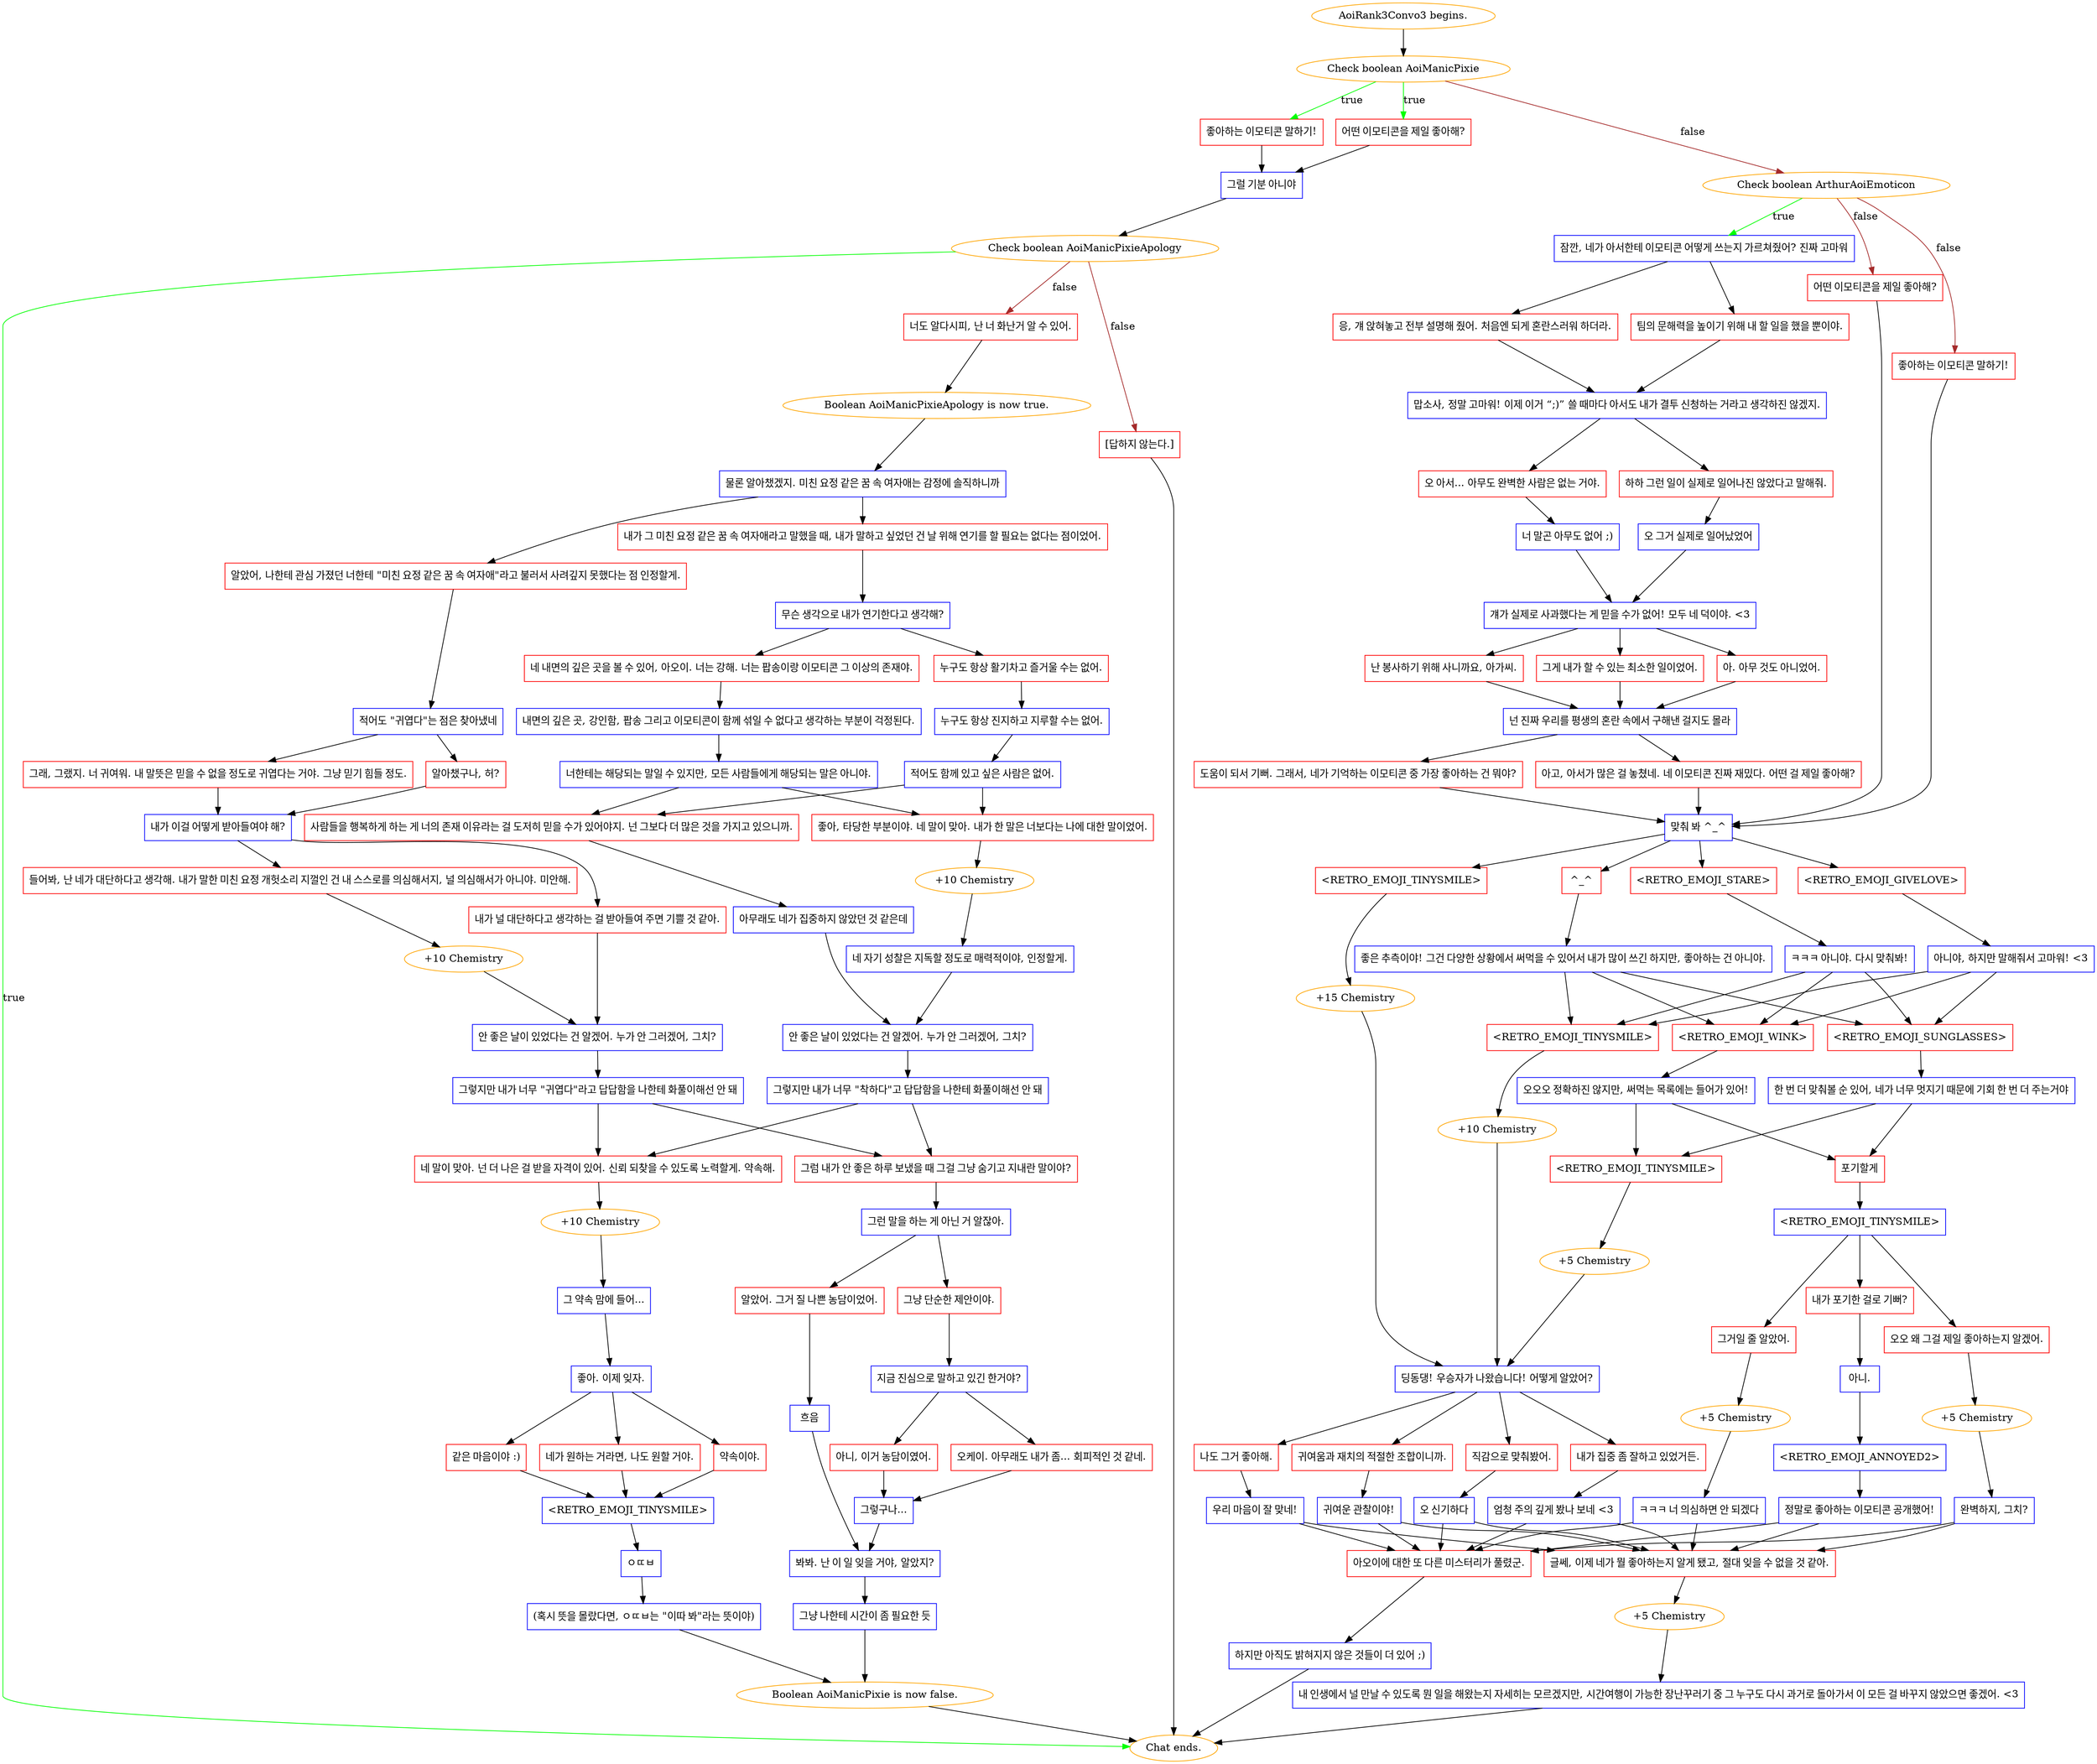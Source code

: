 digraph {
	"AoiRank3Convo3 begins." [color=orange];
		"AoiRank3Convo3 begins." -> j143323039;
	j143323039 [label="Check boolean AoiManicPixie",color=orange];
		j143323039 -> j679785386 [label=true,color=green];
		j143323039 -> j3957394150 [label=true,color=green];
		j143323039 -> j1479617161 [label=false,color=brown];
	j679785386 [label="어떤 이모티콘을 제일 좋아해?",shape=box,color=red];
		j679785386 -> j1102469817;
	j3957394150 [label="좋아하는 이모티콘 말하기!",shape=box,color=red];
		j3957394150 -> j1102469817;
	j1479617161 [label="Check boolean ArthurAoiEmoticon",color=orange];
		j1479617161 -> j4078146589 [label=true,color=green];
		j1479617161 -> j1257688405 [label=false,color=brown];
		j1479617161 -> j2113689763 [label=false,color=brown];
	j1102469817 [label="그럴 기분 아니야",shape=box,color=blue];
		j1102469817 -> j2910786149;
	j4078146589 [label="잠깐, 네가 아서한테 이모티콘 어떻게 쓰는지 가르쳐줬어? 진짜 고마워",shape=box,color=blue];
		j4078146589 -> j117353367;
		j4078146589 -> j3625909990;
	j1257688405 [label="어떤 이모티콘을 제일 좋아해?",shape=box,color=red];
		j1257688405 -> j3933040390;
	j2113689763 [label="좋아하는 이모티콘 말하기!",shape=box,color=red];
		j2113689763 -> j3933040390;
	j2910786149 [label="Check boolean AoiManicPixieApology",color=orange];
		j2910786149 -> "Chat ends." [label=true,color=green];
		j2910786149 -> j3677450653 [label=false,color=brown];
		j2910786149 -> j283737197 [label=false,color=brown];
	j117353367 [label="응, 걔 앉혀놓고 전부 설명해 줬어. 처음엔 되게 혼란스러워 하더라.",shape=box,color=red];
		j117353367 -> j2793760469;
	j3625909990 [label="팀의 문해력을 높이기 위해 내 할 일을 했을 뿐이야.",shape=box,color=red];
		j3625909990 -> j2793760469;
	j3933040390 [label="맞춰 봐 ^_^",shape=box,color=blue];
		j3933040390 -> j1783066982;
		j3933040390 -> j256984224;
		j3933040390 -> j3003519483;
		j3933040390 -> j3225473496;
	"Chat ends." [color=orange];
	j3677450653 [label="너도 알다시피, 난 너 화난거 알 수 있어.",shape=box,color=red];
		j3677450653 -> j190095716;
	j283737197 [label="[답하지 않는다.]",shape=box,color=red];
		j283737197 -> "Chat ends.";
	j2793760469 [label="맙소사, 정말 고마워! 이제 이거 “;)” 쓸 때마다 아서도 내가 결투 신청하는 거라고 생각하진 않겠지.",shape=box,color=blue];
		j2793760469 -> j184670190;
		j2793760469 -> j2290304306;
	j1783066982 [label="<RETRO_EMOJI_GIVELOVE>",shape=box,color=red];
		j1783066982 -> j930556984;
	j256984224 [label="^_^",shape=box,color=red];
		j256984224 -> j1157624046;
	j3003519483 [label="<RETRO_EMOJI_STARE>",shape=box,color=red];
		j3003519483 -> j170628449;
	j3225473496 [label="<RETRO_EMOJI_TINYSMILE>",shape=box,color=red];
		j3225473496 -> j1007132763;
	j190095716 [label="Boolean AoiManicPixieApology is now true.",color=orange];
		j190095716 -> j288563849;
	j184670190 [label="하하 그런 일이 실제로 일어나진 않았다고 말해줘.",shape=box,color=red];
		j184670190 -> j1041544877;
	j2290304306 [label="오 아서... 아무도 완벽한 사람은 없는 거야.",shape=box,color=red];
		j2290304306 -> j3561939973;
	j930556984 [label="아니야, 하지만 말해줘서 고마워! <3",shape=box,color=blue];
		j930556984 -> j1257265255;
		j930556984 -> j3916648935;
		j930556984 -> j2938073256;
	j1157624046 [label="좋은 추측이야! 그건 다양한 상황에서 써먹을 수 있어서 내가 많이 쓰긴 하지만, 좋아하는 건 아니야.",shape=box,color=blue];
		j1157624046 -> j1257265255;
		j1157624046 -> j3916648935;
		j1157624046 -> j2938073256;
	j170628449 [label="ㅋㅋㅋ 아니야. 다시 맞춰봐!",shape=box,color=blue];
		j170628449 -> j1257265255;
		j170628449 -> j3916648935;
		j170628449 -> j2938073256;
	j1007132763 [label="+15 Chemistry",color=orange];
		j1007132763 -> j3376781702;
	j288563849 [label="물론 알아챘겠지. 미친 요정 같은 꿈 속 여자애는 감정에 솔직하니까",shape=box,color=blue];
		j288563849 -> j3018716386;
		j288563849 -> j4109894302;
	j1041544877 [label="오 그거 실제로 일어났었어",shape=box,color=blue];
		j1041544877 -> j3537719548;
	j3561939973 [label="너 말곤 아무도 없어 ;)",shape=box,color=blue];
		j3561939973 -> j3537719548;
	j1257265255 [label="<RETRO_EMOJI_WINK>",shape=box,color=red];
		j1257265255 -> j739832523;
	j3916648935 [label="<RETRO_EMOJI_SUNGLASSES>",shape=box,color=red];
		j3916648935 -> j637596146;
	j2938073256 [label="<RETRO_EMOJI_TINYSMILE>",shape=box,color=red];
		j2938073256 -> j1908288045;
	j3376781702 [label="딩동댕! 우승자가 나왔습니다! 어떻게 알았어?",shape=box,color=blue];
		j3376781702 -> j2227219684;
		j3376781702 -> j997977429;
		j3376781702 -> j3516311623;
		j3376781702 -> j4060664135;
	j3018716386 [label="알았어, 나한테 관심 가졌던 너한테 \"미친 요정 같은 꿈 속 여자애\"라고 불러서 사려깊지 못했다는 점 인정할게.",shape=box,color=red];
		j3018716386 -> j2395228639;
	j4109894302 [label="내가 그 미친 요정 같은 꿈 속 여자애라고 말했을 때, 내가 말하고 싶었던 건 날 위해 연기를 할 필요는 없다는 점이었어.",shape=box,color=red];
		j4109894302 -> j2843079497;
	j3537719548 [label="걔가 실제로 사과했다는 게 믿을 수가 없어! 모두 네 덕이야. <3",shape=box,color=blue];
		j3537719548 -> j3179764075;
		j3537719548 -> j868335740;
		j3537719548 -> j394379618;
	j739832523 [label="오오오 정확하진 않지만, 써먹는 목록에는 들어가 있어!",shape=box,color=blue];
		j739832523 -> j2924536735;
		j739832523 -> j4160945382;
	j637596146 [label="한 번 더 맞춰볼 순 있어, 네가 너무 멋지기 때문에 기회 한 번 더 주는거야",shape=box,color=blue];
		j637596146 -> j2924536735;
		j637596146 -> j4160945382;
	j1908288045 [label="+10 Chemistry",color=orange];
		j1908288045 -> j3376781702;
	j2227219684 [label="나도 그거 좋아해.",shape=box,color=red];
		j2227219684 -> j2692942149;
	j997977429 [label="귀여움과 재치의 적절한 조합이니까.",shape=box,color=red];
		j997977429 -> j217025964;
	j3516311623 [label="직감으로 맞춰봤어.",shape=box,color=red];
		j3516311623 -> j2220935864;
	j4060664135 [label="내가 집중 좀 잘하고 있었거든.",shape=box,color=red];
		j4060664135 -> j163072974;
	j2395228639 [label="적어도 \"귀엽다\"는 점은 찾아냈네",shape=box,color=blue];
		j2395228639 -> j2141521415;
		j2395228639 -> j2979943452;
	j2843079497 [label="무슨 생각으로 내가 연기한다고 생각해?",shape=box,color=blue];
		j2843079497 -> j4033078552;
		j2843079497 -> j2871993820;
	j3179764075 [label="아. 아무 것도 아니었어.",shape=box,color=red];
		j3179764075 -> j1348644275;
	j868335740 [label="난 봉사하기 위해 사니까요, 아가씨.",shape=box,color=red];
		j868335740 -> j1348644275;
	j394379618 [label="그게 내가 할 수 있는 최소한 일이었어.",shape=box,color=red];
		j394379618 -> j1348644275;
	j2924536735 [label="포기할게",shape=box,color=red];
		j2924536735 -> j659149515;
	j4160945382 [label="<RETRO_EMOJI_TINYSMILE>",shape=box,color=red];
		j4160945382 -> j227155100;
	j2692942149 [label="우리 마음이 잘 맞네!",shape=box,color=blue];
		j2692942149 -> j2253909120;
		j2692942149 -> j2551935771;
	j217025964 [label="귀여운 관찰이야!",shape=box,color=blue];
		j217025964 -> j2253909120;
		j217025964 -> j2551935771;
	j2220935864 [label="오 신기하다",shape=box,color=blue];
		j2220935864 -> j2253909120;
		j2220935864 -> j2551935771;
	j163072974 [label="엄청 주의 깊게 봤나 보네 <3",shape=box,color=blue];
		j163072974 -> j2253909120;
		j163072974 -> j2551935771;
	j2141521415 [label="그래, 그랬지. 너 귀여워. 내 말뜻은 믿을 수 없을 정도로 귀엽다는 거야. 그냥 믿기 힘들 정도.",shape=box,color=red];
		j2141521415 -> j2470061793;
	j2979943452 [label="알아챘구나, 허?",shape=box,color=red];
		j2979943452 -> j2470061793;
	j4033078552 [label="누구도 항상 활기차고 즐거울 수는 없어.",shape=box,color=red];
		j4033078552 -> j4177222872;
	j2871993820 [label="네 내면의 깊은 곳을 볼 수 있어, 아오이. 너는 강해. 너는 팝송이랑 이모티콘 그 이상의 존재야.",shape=box,color=red];
		j2871993820 -> j930974394;
	j1348644275 [label="넌 진짜 우리를 평생의 혼란 속에서 구해낸 걸지도 몰라",shape=box,color=blue];
		j1348644275 -> j2851392791;
		j1348644275 -> j988552578;
	j659149515 [label="<RETRO_EMOJI_TINYSMILE>",shape=box,color=blue];
		j659149515 -> j1198904379;
		j659149515 -> j1470358469;
		j659149515 -> j3303461916;
	j227155100 [label="+5 Chemistry",color=orange];
		j227155100 -> j3376781702;
	j2253909120 [label="글쎄, 이제 네가 뭘 좋아하는지 알게 됐고, 절대 잊을 수 없을 것 같아.",shape=box,color=red];
		j2253909120 -> j3069035807;
	j2551935771 [label="아오이에 대한 또 다른 미스터리가 풀렸군.",shape=box,color=red];
		j2551935771 -> j2975245760;
	j2470061793 [label="내가 이걸 어떻게 받아들여야 해?",shape=box,color=blue];
		j2470061793 -> j3492203206;
		j2470061793 -> j3980554126;
	j4177222872 [label="누구도 항상 진지하고 지루할 수는 없어.",shape=box,color=blue];
		j4177222872 -> j1613348664;
	j930974394 [label="내면의 깊은 곳, 강인함, 팝송 그리고 이모티콘이 함께 섞일 수 없다고 생각하는 부분이 걱정된다.",shape=box,color=blue];
		j930974394 -> j891646989;
	j2851392791 [label="도움이 되서 기뻐. 그래서, 네가 기억하는 이모티콘 중 가장 좋아하는 건 뭐야?",shape=box,color=red];
		j2851392791 -> j3933040390;
	j988552578 [label="아고, 아서가 많은 걸 놓쳤네. 네 이모티콘 진짜 재밌다. 어떤 걸 제일 좋아해?",shape=box,color=red];
		j988552578 -> j3933040390;
	j1198904379 [label="오오 왜 그걸 제일 좋아하는지 알겠어.",shape=box,color=red];
		j1198904379 -> j2893216055;
	j1470358469 [label="내가 포기한 걸로 기뻐?",shape=box,color=red];
		j1470358469 -> j2045327523;
	j3303461916 [label="그거일 줄 알았어.",shape=box,color=red];
		j3303461916 -> j2704455353;
	j3069035807 [label="+5 Chemistry",color=orange];
		j3069035807 -> j3850742647;
	j2975245760 [label="하지만 아직도 밝혀지지 않은 것들이 더 있어 ;)",shape=box,color=blue];
		j2975245760 -> "Chat ends.";
	j3492203206 [label="들어봐, 난 네가 대단하다고 생각해. 내가 말한 미친 요정 개헛소리 지껄인 건 내 스스로를 의심해서지, 널 의심해서가 아니야. 미안해.",shape=box,color=red];
		j3492203206 -> j2502060763;
	j3980554126 [label="내가 널 대단하다고 생각하는 걸 받아들여 주면 기쁠 것 같아.",shape=box,color=red];
		j3980554126 -> j1236855516;
	j1613348664 [label="적어도 함께 있고 싶은 사람은 없어.",shape=box,color=blue];
		j1613348664 -> j3079922078;
		j1613348664 -> j4199581719;
	j891646989 [label="너한테는 해당되는 말일 수 있지만, 모든 사람들에게 해당되는 말은 아니야.",shape=box,color=blue];
		j891646989 -> j4199581719;
		j891646989 -> j3079922078;
	j2893216055 [label="+5 Chemistry",color=orange];
		j2893216055 -> j1799255230;
	j2045327523 [label="아니.",shape=box,color=blue];
		j2045327523 -> j463068563;
	j2704455353 [label="+5 Chemistry",color=orange];
		j2704455353 -> j3890493063;
	j3850742647 [label="내 인생에서 널 만날 수 있도록 뭔 일을 해왔는지 자세히는 모르겠지만, 시간여행이 가능한 장난꾸러기 중 그 누구도 다시 과거로 돌아가서 이 모든 걸 바꾸지 않았으면 좋겠어. <3",shape=box,color=blue];
		j3850742647 -> "Chat ends.";
	j2502060763 [label="+10 Chemistry",color=orange];
		j2502060763 -> j1236855516;
	j1236855516 [label="안 좋은 날이 있었다는 건 알겠어. 누가 안 그러겠어, 그치?",shape=box,color=blue];
		j1236855516 -> j2668217878;
	j3079922078 [label="사람들을 행복하게 하는 게 너의 존재 이유라는 걸 도저히 믿을 수가 있어야지. 넌 그보다 더 많은 것을 가지고 있으니까.",shape=box,color=red];
		j3079922078 -> j2140441637;
	j4199581719 [label="좋아, 타당한 부분이야. 네 말이 맞아. 내가 한 말은 너보다는 나에 대한 말이었어.",shape=box,color=red];
		j4199581719 -> j3726246303;
	j1799255230 [label="완벽하지, 그치?",shape=box,color=blue];
		j1799255230 -> j2253909120;
		j1799255230 -> j2551935771;
	j463068563 [label="<RETRO_EMOJI_ANNOYED2>",shape=box,color=blue];
		j463068563 -> j3365242887;
	j3890493063 [label="ㅋㅋㅋ 너 의심하면 안 되겠다",shape=box,color=blue];
		j3890493063 -> j2253909120;
		j3890493063 -> j2551935771;
	j2668217878 [label="그렇지만 내가 너무 \"귀엽다\"라고 답답함을 나한테 화풀이해선 안 돼",shape=box,color=blue];
		j2668217878 -> j1210331176;
		j2668217878 -> j3735582325;
	j2140441637 [label="아무래도 네가 집중하지 않았던 것 같은데",shape=box,color=blue];
		j2140441637 -> j3829438821;
	j3726246303 [label="+10 Chemistry",color=orange];
		j3726246303 -> j3928140981;
	j3365242887 [label="정말로 좋아하는 이모티콘 공개했어!",shape=box,color=blue];
		j3365242887 -> j2253909120;
		j3365242887 -> j2551935771;
	j1210331176 [label="네 말이 맞아. 넌 더 나은 걸 받을 자격이 있어. 신뢰 되찾을 수 있도록 노력할게. 약속해.",shape=box,color=red];
		j1210331176 -> j2754691920;
	j3735582325 [label="그럼 내가 안 좋은 하루 보냈을 때 그걸 그냥 숨기고 지내란 말이야?",shape=box,color=red];
		j3735582325 -> j2503611886;
	j3829438821 [label="안 좋은 날이 있었다는 건 알겠어. 누가 안 그러겠어, 그치?",shape=box,color=blue];
		j3829438821 -> j2799694635;
	j3928140981 [label="네 자기 성찰은 지독할 정도로 매력적이야, 인정할게.",shape=box,color=blue];
		j3928140981 -> j3829438821;
	j2754691920 [label="+10 Chemistry",color=orange];
		j2754691920 -> j2105032888;
	j2503611886 [label="그런 말을 하는 게 아닌 거 알잖아.",shape=box,color=blue];
		j2503611886 -> j2320355449;
		j2503611886 -> j463668089;
	j2799694635 [label="그렇지만 내가 너무 \"착하다\"고 답답함을 나한테 화풀이해선 안 돼",shape=box,color=blue];
		j2799694635 -> j1210331176;
		j2799694635 -> j3735582325;
	j2105032888 [label="그 약속 맘에 들어...",shape=box,color=blue];
		j2105032888 -> j3515408773;
	j2320355449 [label="그냥 단순한 제안이야.",shape=box,color=red];
		j2320355449 -> j873400733;
	j463668089 [label="알았어. 그거 질 나쁜 농담이었어.",shape=box,color=red];
		j463668089 -> j1570212466;
	j3515408773 [label="좋아. 이제 잊자.",shape=box,color=blue];
		j3515408773 -> j2860149955;
		j3515408773 -> j1328086014;
		j3515408773 -> j409671281;
	j873400733 [label="지금 진심으로 말하고 있긴 한거야?",shape=box,color=blue];
		j873400733 -> j1728248207;
		j873400733 -> j1490553328;
	j1570212466 [label="흐음",shape=box,color=blue];
		j1570212466 -> j2470207080;
	j2860149955 [label="약속이야.",shape=box,color=red];
		j2860149955 -> j951265201;
	j1328086014 [label="같은 마음이야 :)",shape=box,color=red];
		j1328086014 -> j951265201;
	j409671281 [label="네가 원하는 거라면, 나도 원할 거야.",shape=box,color=red];
		j409671281 -> j951265201;
	j1728248207 [label="오케이. 아무래도 내가 좀... 회피적인 것 같네.",shape=box,color=red];
		j1728248207 -> j2971261624;
	j1490553328 [label="아니, 이거 농담이였어.",shape=box,color=red];
		j1490553328 -> j2971261624;
	j2470207080 [label="봐봐. 난 이 일 잊을 거야, 알았지?",shape=box,color=blue];
		j2470207080 -> j1719987238;
	j951265201 [label="<RETRO_EMOJI_TINYSMILE>",shape=box,color=blue];
		j951265201 -> j724334441;
	j2971261624 [label="그렇구나...",shape=box,color=blue];
		j2971261624 -> j2470207080;
	j1719987238 [label="그냥 나한테 시간이 좀 필요한 듯",shape=box,color=blue];
		j1719987238 -> j2477397060;
	j724334441 [label="ㅇㄸㅂ",shape=box,color=blue];
		j724334441 -> j2615040025;
	j2477397060 [label="Boolean AoiManicPixie is now false.",color=orange];
		j2477397060 -> "Chat ends.";
	j2615040025 [label="(혹시 뜻을 몰랐다면, ㅇㄸㅂ는 \"이따 봐\"라는 뜻이야)",shape=box,color=blue];
		j2615040025 -> j2477397060;
}